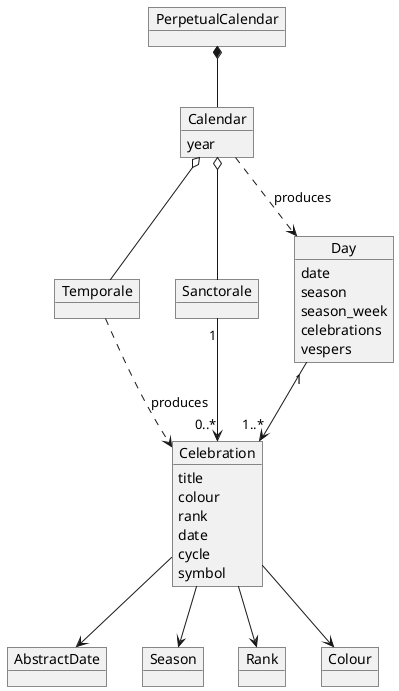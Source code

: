 @startuml
object Calendar {
    year
}
object PerpetualCalendar

object Temporale
object Sanctorale

object Day {
    date
    season
    season_week
    celebrations
    vespers
}
object Celebration {
    title
    colour
    rank
    date
    cycle
    symbol
}
object AbstractDate
object Season
object Rank
object Colour

Calendar o-- Temporale
Calendar o-- Sanctorale

PerpetualCalendar *-- Calendar

Calendar ..> Day : produces
Temporale ..> Celebration : produces
Sanctorale "1" --> "0..*" Celebration

Day "1" --> "1..*" Celebration
Celebration --> Season
Celebration --> Rank
Celebration --> Colour
Celebration --> AbstractDate
@enduml